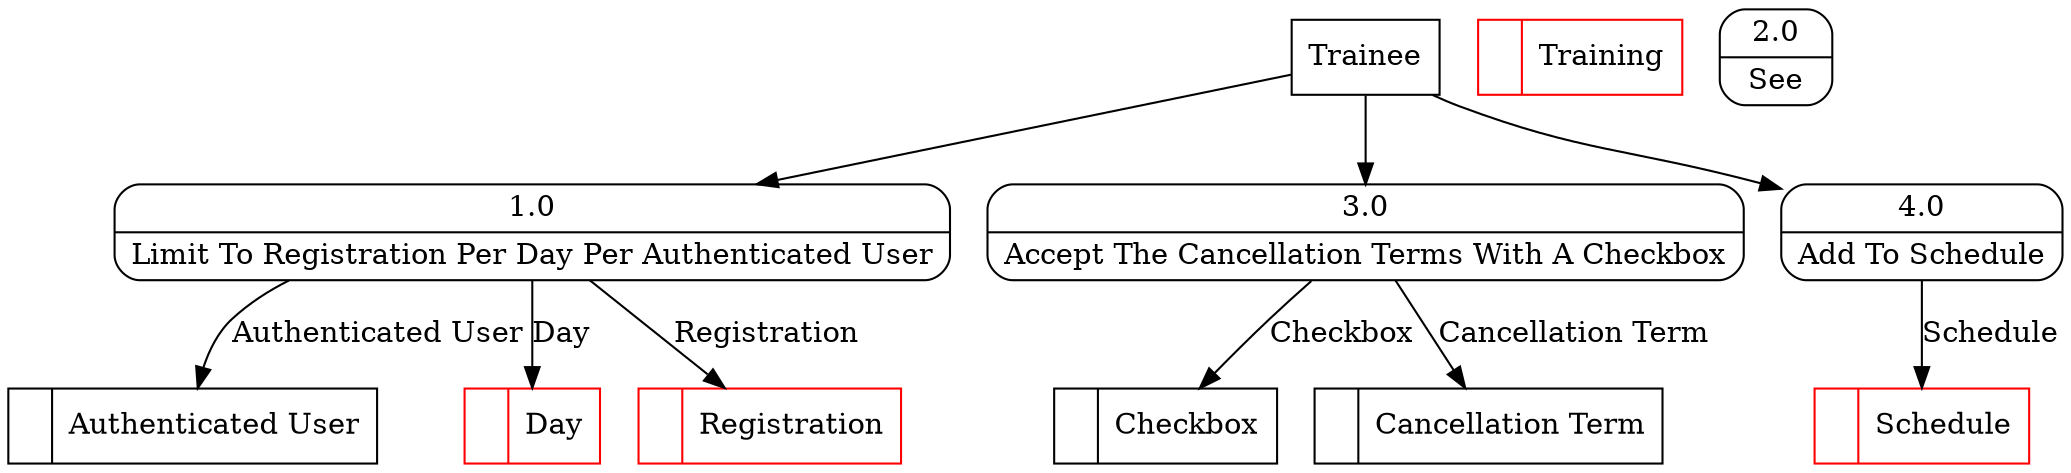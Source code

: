 digraph dfd2{ 
node[shape=record]
200 [label="<f0>  |<f1> Authenticated User " ];
201 [label="<f0>  |<f1> Day " color=red];
202 [label="<f0>  |<f1> Registration " color=red];
203 [label="<f0>  |<f1> Training " color=red];
204 [label="<f0>  |<f1> Checkbox " ];
205 [label="<f0>  |<f1> Schedule " color=red];
206 [label="<f0>  |<f1> Cancellation Term " ];
207 [label="Trainee" shape=box];
208 [label="{<f0> 1.0|<f1> Limit To Registration Per Day Per Authenticated User }" shape=Mrecord];
209 [label="{<f0> 2.0|<f1> See }" shape=Mrecord];
210 [label="{<f0> 3.0|<f1> Accept The Cancellation Terms With A Checkbox }" shape=Mrecord];
211 [label="{<f0> 4.0|<f1> Add To Schedule }" shape=Mrecord];
207 -> 208
207 -> 210
207 -> 211
208 -> 202 [label="Registration"]
208 -> 201 [label="Day"]
208 -> 200 [label="Authenticated User"]
210 -> 206 [label="Cancellation Term"]
210 -> 204 [label="Checkbox"]
211 -> 205 [label="Schedule"]
}